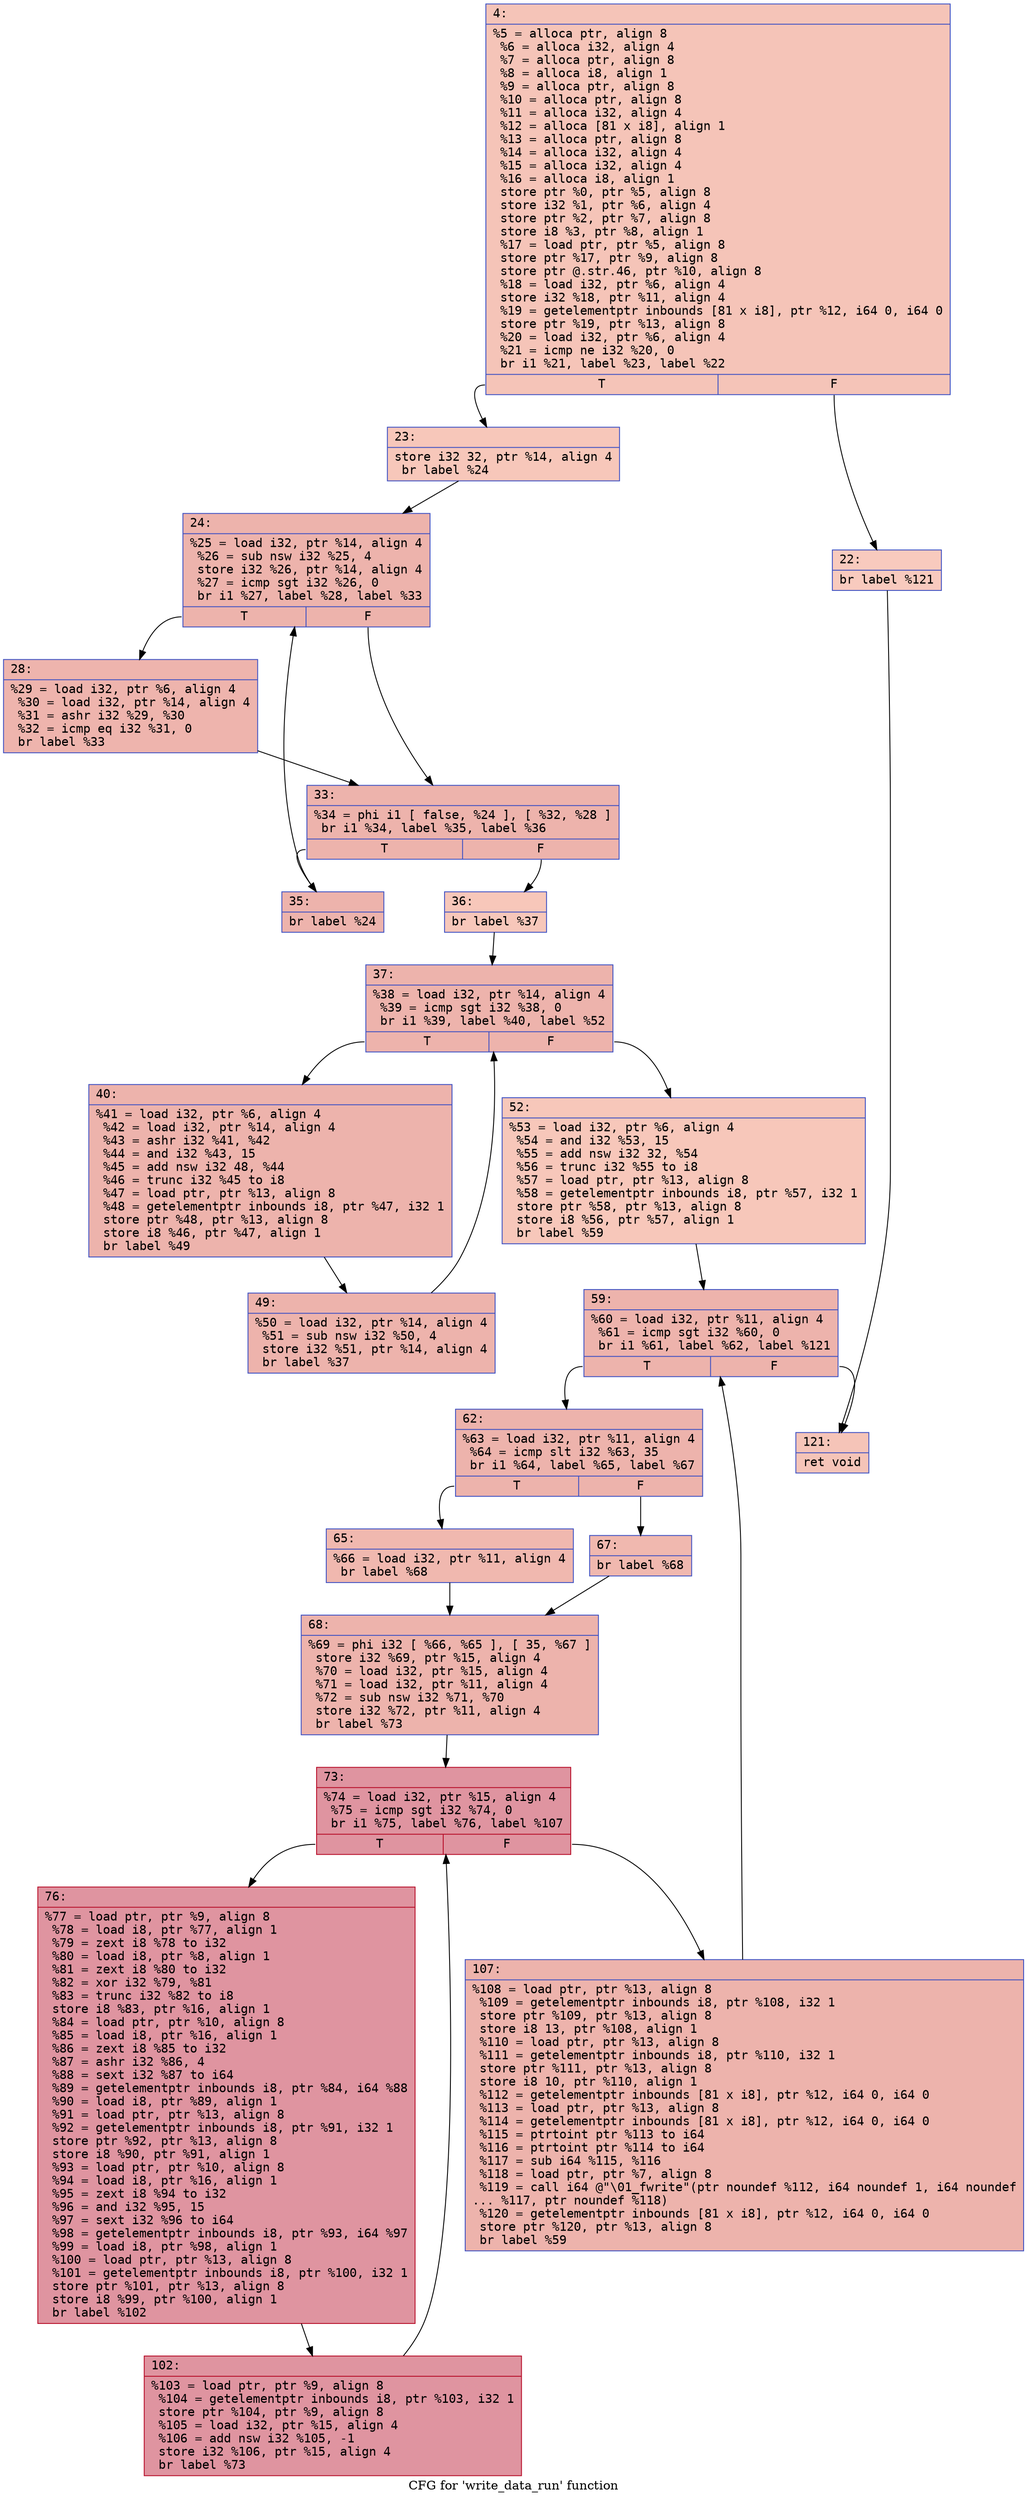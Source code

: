 digraph "CFG for 'write_data_run' function" {
	label="CFG for 'write_data_run' function";

	Node0x6000036daee0 [shape=record,color="#3d50c3ff", style=filled, fillcolor="#e97a5f70" fontname="Courier",label="{4:\l|  %5 = alloca ptr, align 8\l  %6 = alloca i32, align 4\l  %7 = alloca ptr, align 8\l  %8 = alloca i8, align 1\l  %9 = alloca ptr, align 8\l  %10 = alloca ptr, align 8\l  %11 = alloca i32, align 4\l  %12 = alloca [81 x i8], align 1\l  %13 = alloca ptr, align 8\l  %14 = alloca i32, align 4\l  %15 = alloca i32, align 4\l  %16 = alloca i8, align 1\l  store ptr %0, ptr %5, align 8\l  store i32 %1, ptr %6, align 4\l  store ptr %2, ptr %7, align 8\l  store i8 %3, ptr %8, align 1\l  %17 = load ptr, ptr %5, align 8\l  store ptr %17, ptr %9, align 8\l  store ptr @.str.46, ptr %10, align 8\l  %18 = load i32, ptr %6, align 4\l  store i32 %18, ptr %11, align 4\l  %19 = getelementptr inbounds [81 x i8], ptr %12, i64 0, i64 0\l  store ptr %19, ptr %13, align 8\l  %20 = load i32, ptr %6, align 4\l  %21 = icmp ne i32 %20, 0\l  br i1 %21, label %23, label %22\l|{<s0>T|<s1>F}}"];
	Node0x6000036daee0:s0 -> Node0x6000036db070[tooltip="4 -> 23\nProbability 62.50%" ];
	Node0x6000036daee0:s1 -> Node0x6000036db020[tooltip="4 -> 22\nProbability 37.50%" ];
	Node0x6000036db020 [shape=record,color="#3d50c3ff", style=filled, fillcolor="#ef886b70" fontname="Courier",label="{22:\l|  br label %121\l}"];
	Node0x6000036db020 -> Node0x6000036db660[tooltip="22 -> 121\nProbability 100.00%" ];
	Node0x6000036db070 [shape=record,color="#3d50c3ff", style=filled, fillcolor="#ec7f6370" fontname="Courier",label="{23:\l|  store i32 32, ptr %14, align 4\l  br label %24\l}"];
	Node0x6000036db070 -> Node0x6000036db0c0[tooltip="23 -> 24\nProbability 100.00%" ];
	Node0x6000036db0c0 [shape=record,color="#3d50c3ff", style=filled, fillcolor="#d6524470" fontname="Courier",label="{24:\l|  %25 = load i32, ptr %14, align 4\l  %26 = sub nsw i32 %25, 4\l  store i32 %26, ptr %14, align 4\l  %27 = icmp sgt i32 %26, 0\l  br i1 %27, label %28, label %33\l|{<s0>T|<s1>F}}"];
	Node0x6000036db0c0:s0 -> Node0x6000036db110[tooltip="24 -> 28\nProbability 62.50%" ];
	Node0x6000036db0c0:s1 -> Node0x6000036db160[tooltip="24 -> 33\nProbability 37.50%" ];
	Node0x6000036db110 [shape=record,color="#3d50c3ff", style=filled, fillcolor="#d8564670" fontname="Courier",label="{28:\l|  %29 = load i32, ptr %6, align 4\l  %30 = load i32, ptr %14, align 4\l  %31 = ashr i32 %29, %30\l  %32 = icmp eq i32 %31, 0\l  br label %33\l}"];
	Node0x6000036db110 -> Node0x6000036db160[tooltip="28 -> 33\nProbability 100.00%" ];
	Node0x6000036db160 [shape=record,color="#3d50c3ff", style=filled, fillcolor="#d6524470" fontname="Courier",label="{33:\l|  %34 = phi i1 [ false, %24 ], [ %32, %28 ]\l  br i1 %34, label %35, label %36\l|{<s0>T|<s1>F}}"];
	Node0x6000036db160:s0 -> Node0x6000036db1b0[tooltip="33 -> 35\nProbability 96.88%" ];
	Node0x6000036db160:s1 -> Node0x6000036db200[tooltip="33 -> 36\nProbability 3.12%" ];
	Node0x6000036db1b0 [shape=record,color="#3d50c3ff", style=filled, fillcolor="#d6524470" fontname="Courier",label="{35:\l|  br label %24\l}"];
	Node0x6000036db1b0 -> Node0x6000036db0c0[tooltip="35 -> 24\nProbability 100.00%" ];
	Node0x6000036db200 [shape=record,color="#3d50c3ff", style=filled, fillcolor="#ec7f6370" fontname="Courier",label="{36:\l|  br label %37\l}"];
	Node0x6000036db200 -> Node0x6000036db250[tooltip="36 -> 37\nProbability 100.00%" ];
	Node0x6000036db250 [shape=record,color="#3d50c3ff", style=filled, fillcolor="#d6524470" fontname="Courier",label="{37:\l|  %38 = load i32, ptr %14, align 4\l  %39 = icmp sgt i32 %38, 0\l  br i1 %39, label %40, label %52\l|{<s0>T|<s1>F}}"];
	Node0x6000036db250:s0 -> Node0x6000036db2a0[tooltip="37 -> 40\nProbability 96.88%" ];
	Node0x6000036db250:s1 -> Node0x6000036db340[tooltip="37 -> 52\nProbability 3.12%" ];
	Node0x6000036db2a0 [shape=record,color="#3d50c3ff", style=filled, fillcolor="#d6524470" fontname="Courier",label="{40:\l|  %41 = load i32, ptr %6, align 4\l  %42 = load i32, ptr %14, align 4\l  %43 = ashr i32 %41, %42\l  %44 = and i32 %43, 15\l  %45 = add nsw i32 48, %44\l  %46 = trunc i32 %45 to i8\l  %47 = load ptr, ptr %13, align 8\l  %48 = getelementptr inbounds i8, ptr %47, i32 1\l  store ptr %48, ptr %13, align 8\l  store i8 %46, ptr %47, align 1\l  br label %49\l}"];
	Node0x6000036db2a0 -> Node0x6000036db2f0[tooltip="40 -> 49\nProbability 100.00%" ];
	Node0x6000036db2f0 [shape=record,color="#3d50c3ff", style=filled, fillcolor="#d6524470" fontname="Courier",label="{49:\l|  %50 = load i32, ptr %14, align 4\l  %51 = sub nsw i32 %50, 4\l  store i32 %51, ptr %14, align 4\l  br label %37\l}"];
	Node0x6000036db2f0 -> Node0x6000036db250[tooltip="49 -> 37\nProbability 100.00%" ];
	Node0x6000036db340 [shape=record,color="#3d50c3ff", style=filled, fillcolor="#ec7f6370" fontname="Courier",label="{52:\l|  %53 = load i32, ptr %6, align 4\l  %54 = and i32 %53, 15\l  %55 = add nsw i32 32, %54\l  %56 = trunc i32 %55 to i8\l  %57 = load ptr, ptr %13, align 8\l  %58 = getelementptr inbounds i8, ptr %57, i32 1\l  store ptr %58, ptr %13, align 8\l  store i8 %56, ptr %57, align 1\l  br label %59\l}"];
	Node0x6000036db340 -> Node0x6000036db390[tooltip="52 -> 59\nProbability 100.00%" ];
	Node0x6000036db390 [shape=record,color="#3d50c3ff", style=filled, fillcolor="#d6524470" fontname="Courier",label="{59:\l|  %60 = load i32, ptr %11, align 4\l  %61 = icmp sgt i32 %60, 0\l  br i1 %61, label %62, label %121\l|{<s0>T|<s1>F}}"];
	Node0x6000036db390:s0 -> Node0x6000036db3e0[tooltip="59 -> 62\nProbability 96.88%" ];
	Node0x6000036db390:s1 -> Node0x6000036db660[tooltip="59 -> 121\nProbability 3.12%" ];
	Node0x6000036db3e0 [shape=record,color="#3d50c3ff", style=filled, fillcolor="#d6524470" fontname="Courier",label="{62:\l|  %63 = load i32, ptr %11, align 4\l  %64 = icmp slt i32 %63, 35\l  br i1 %64, label %65, label %67\l|{<s0>T|<s1>F}}"];
	Node0x6000036db3e0:s0 -> Node0x6000036db430[tooltip="62 -> 65\nProbability 50.00%" ];
	Node0x6000036db3e0:s1 -> Node0x6000036db480[tooltip="62 -> 67\nProbability 50.00%" ];
	Node0x6000036db430 [shape=record,color="#3d50c3ff", style=filled, fillcolor="#dc5d4a70" fontname="Courier",label="{65:\l|  %66 = load i32, ptr %11, align 4\l  br label %68\l}"];
	Node0x6000036db430 -> Node0x6000036db4d0[tooltip="65 -> 68\nProbability 100.00%" ];
	Node0x6000036db480 [shape=record,color="#3d50c3ff", style=filled, fillcolor="#dc5d4a70" fontname="Courier",label="{67:\l|  br label %68\l}"];
	Node0x6000036db480 -> Node0x6000036db4d0[tooltip="67 -> 68\nProbability 100.00%" ];
	Node0x6000036db4d0 [shape=record,color="#3d50c3ff", style=filled, fillcolor="#d6524470" fontname="Courier",label="{68:\l|  %69 = phi i32 [ %66, %65 ], [ 35, %67 ]\l  store i32 %69, ptr %15, align 4\l  %70 = load i32, ptr %15, align 4\l  %71 = load i32, ptr %11, align 4\l  %72 = sub nsw i32 %71, %70\l  store i32 %72, ptr %11, align 4\l  br label %73\l}"];
	Node0x6000036db4d0 -> Node0x6000036db520[tooltip="68 -> 73\nProbability 100.00%" ];
	Node0x6000036db520 [shape=record,color="#b70d28ff", style=filled, fillcolor="#b70d2870" fontname="Courier",label="{73:\l|  %74 = load i32, ptr %15, align 4\l  %75 = icmp sgt i32 %74, 0\l  br i1 %75, label %76, label %107\l|{<s0>T|<s1>F}}"];
	Node0x6000036db520:s0 -> Node0x6000036db570[tooltip="73 -> 76\nProbability 96.88%" ];
	Node0x6000036db520:s1 -> Node0x6000036db610[tooltip="73 -> 107\nProbability 3.12%" ];
	Node0x6000036db570 [shape=record,color="#b70d28ff", style=filled, fillcolor="#b70d2870" fontname="Courier",label="{76:\l|  %77 = load ptr, ptr %9, align 8\l  %78 = load i8, ptr %77, align 1\l  %79 = zext i8 %78 to i32\l  %80 = load i8, ptr %8, align 1\l  %81 = zext i8 %80 to i32\l  %82 = xor i32 %79, %81\l  %83 = trunc i32 %82 to i8\l  store i8 %83, ptr %16, align 1\l  %84 = load ptr, ptr %10, align 8\l  %85 = load i8, ptr %16, align 1\l  %86 = zext i8 %85 to i32\l  %87 = ashr i32 %86, 4\l  %88 = sext i32 %87 to i64\l  %89 = getelementptr inbounds i8, ptr %84, i64 %88\l  %90 = load i8, ptr %89, align 1\l  %91 = load ptr, ptr %13, align 8\l  %92 = getelementptr inbounds i8, ptr %91, i32 1\l  store ptr %92, ptr %13, align 8\l  store i8 %90, ptr %91, align 1\l  %93 = load ptr, ptr %10, align 8\l  %94 = load i8, ptr %16, align 1\l  %95 = zext i8 %94 to i32\l  %96 = and i32 %95, 15\l  %97 = sext i32 %96 to i64\l  %98 = getelementptr inbounds i8, ptr %93, i64 %97\l  %99 = load i8, ptr %98, align 1\l  %100 = load ptr, ptr %13, align 8\l  %101 = getelementptr inbounds i8, ptr %100, i32 1\l  store ptr %101, ptr %13, align 8\l  store i8 %99, ptr %100, align 1\l  br label %102\l}"];
	Node0x6000036db570 -> Node0x6000036db5c0[tooltip="76 -> 102\nProbability 100.00%" ];
	Node0x6000036db5c0 [shape=record,color="#b70d28ff", style=filled, fillcolor="#b70d2870" fontname="Courier",label="{102:\l|  %103 = load ptr, ptr %9, align 8\l  %104 = getelementptr inbounds i8, ptr %103, i32 1\l  store ptr %104, ptr %9, align 8\l  %105 = load i32, ptr %15, align 4\l  %106 = add nsw i32 %105, -1\l  store i32 %106, ptr %15, align 4\l  br label %73\l}"];
	Node0x6000036db5c0 -> Node0x6000036db520[tooltip="102 -> 73\nProbability 100.00%" ];
	Node0x6000036db610 [shape=record,color="#3d50c3ff", style=filled, fillcolor="#d6524470" fontname="Courier",label="{107:\l|  %108 = load ptr, ptr %13, align 8\l  %109 = getelementptr inbounds i8, ptr %108, i32 1\l  store ptr %109, ptr %13, align 8\l  store i8 13, ptr %108, align 1\l  %110 = load ptr, ptr %13, align 8\l  %111 = getelementptr inbounds i8, ptr %110, i32 1\l  store ptr %111, ptr %13, align 8\l  store i8 10, ptr %110, align 1\l  %112 = getelementptr inbounds [81 x i8], ptr %12, i64 0, i64 0\l  %113 = load ptr, ptr %13, align 8\l  %114 = getelementptr inbounds [81 x i8], ptr %12, i64 0, i64 0\l  %115 = ptrtoint ptr %113 to i64\l  %116 = ptrtoint ptr %114 to i64\l  %117 = sub i64 %115, %116\l  %118 = load ptr, ptr %7, align 8\l  %119 = call i64 @\"\\01_fwrite\"(ptr noundef %112, i64 noundef 1, i64 noundef\l... %117, ptr noundef %118)\l  %120 = getelementptr inbounds [81 x i8], ptr %12, i64 0, i64 0\l  store ptr %120, ptr %13, align 8\l  br label %59\l}"];
	Node0x6000036db610 -> Node0x6000036db390[tooltip="107 -> 59\nProbability 100.00%" ];
	Node0x6000036db660 [shape=record,color="#3d50c3ff", style=filled, fillcolor="#e97a5f70" fontname="Courier",label="{121:\l|  ret void\l}"];
}
